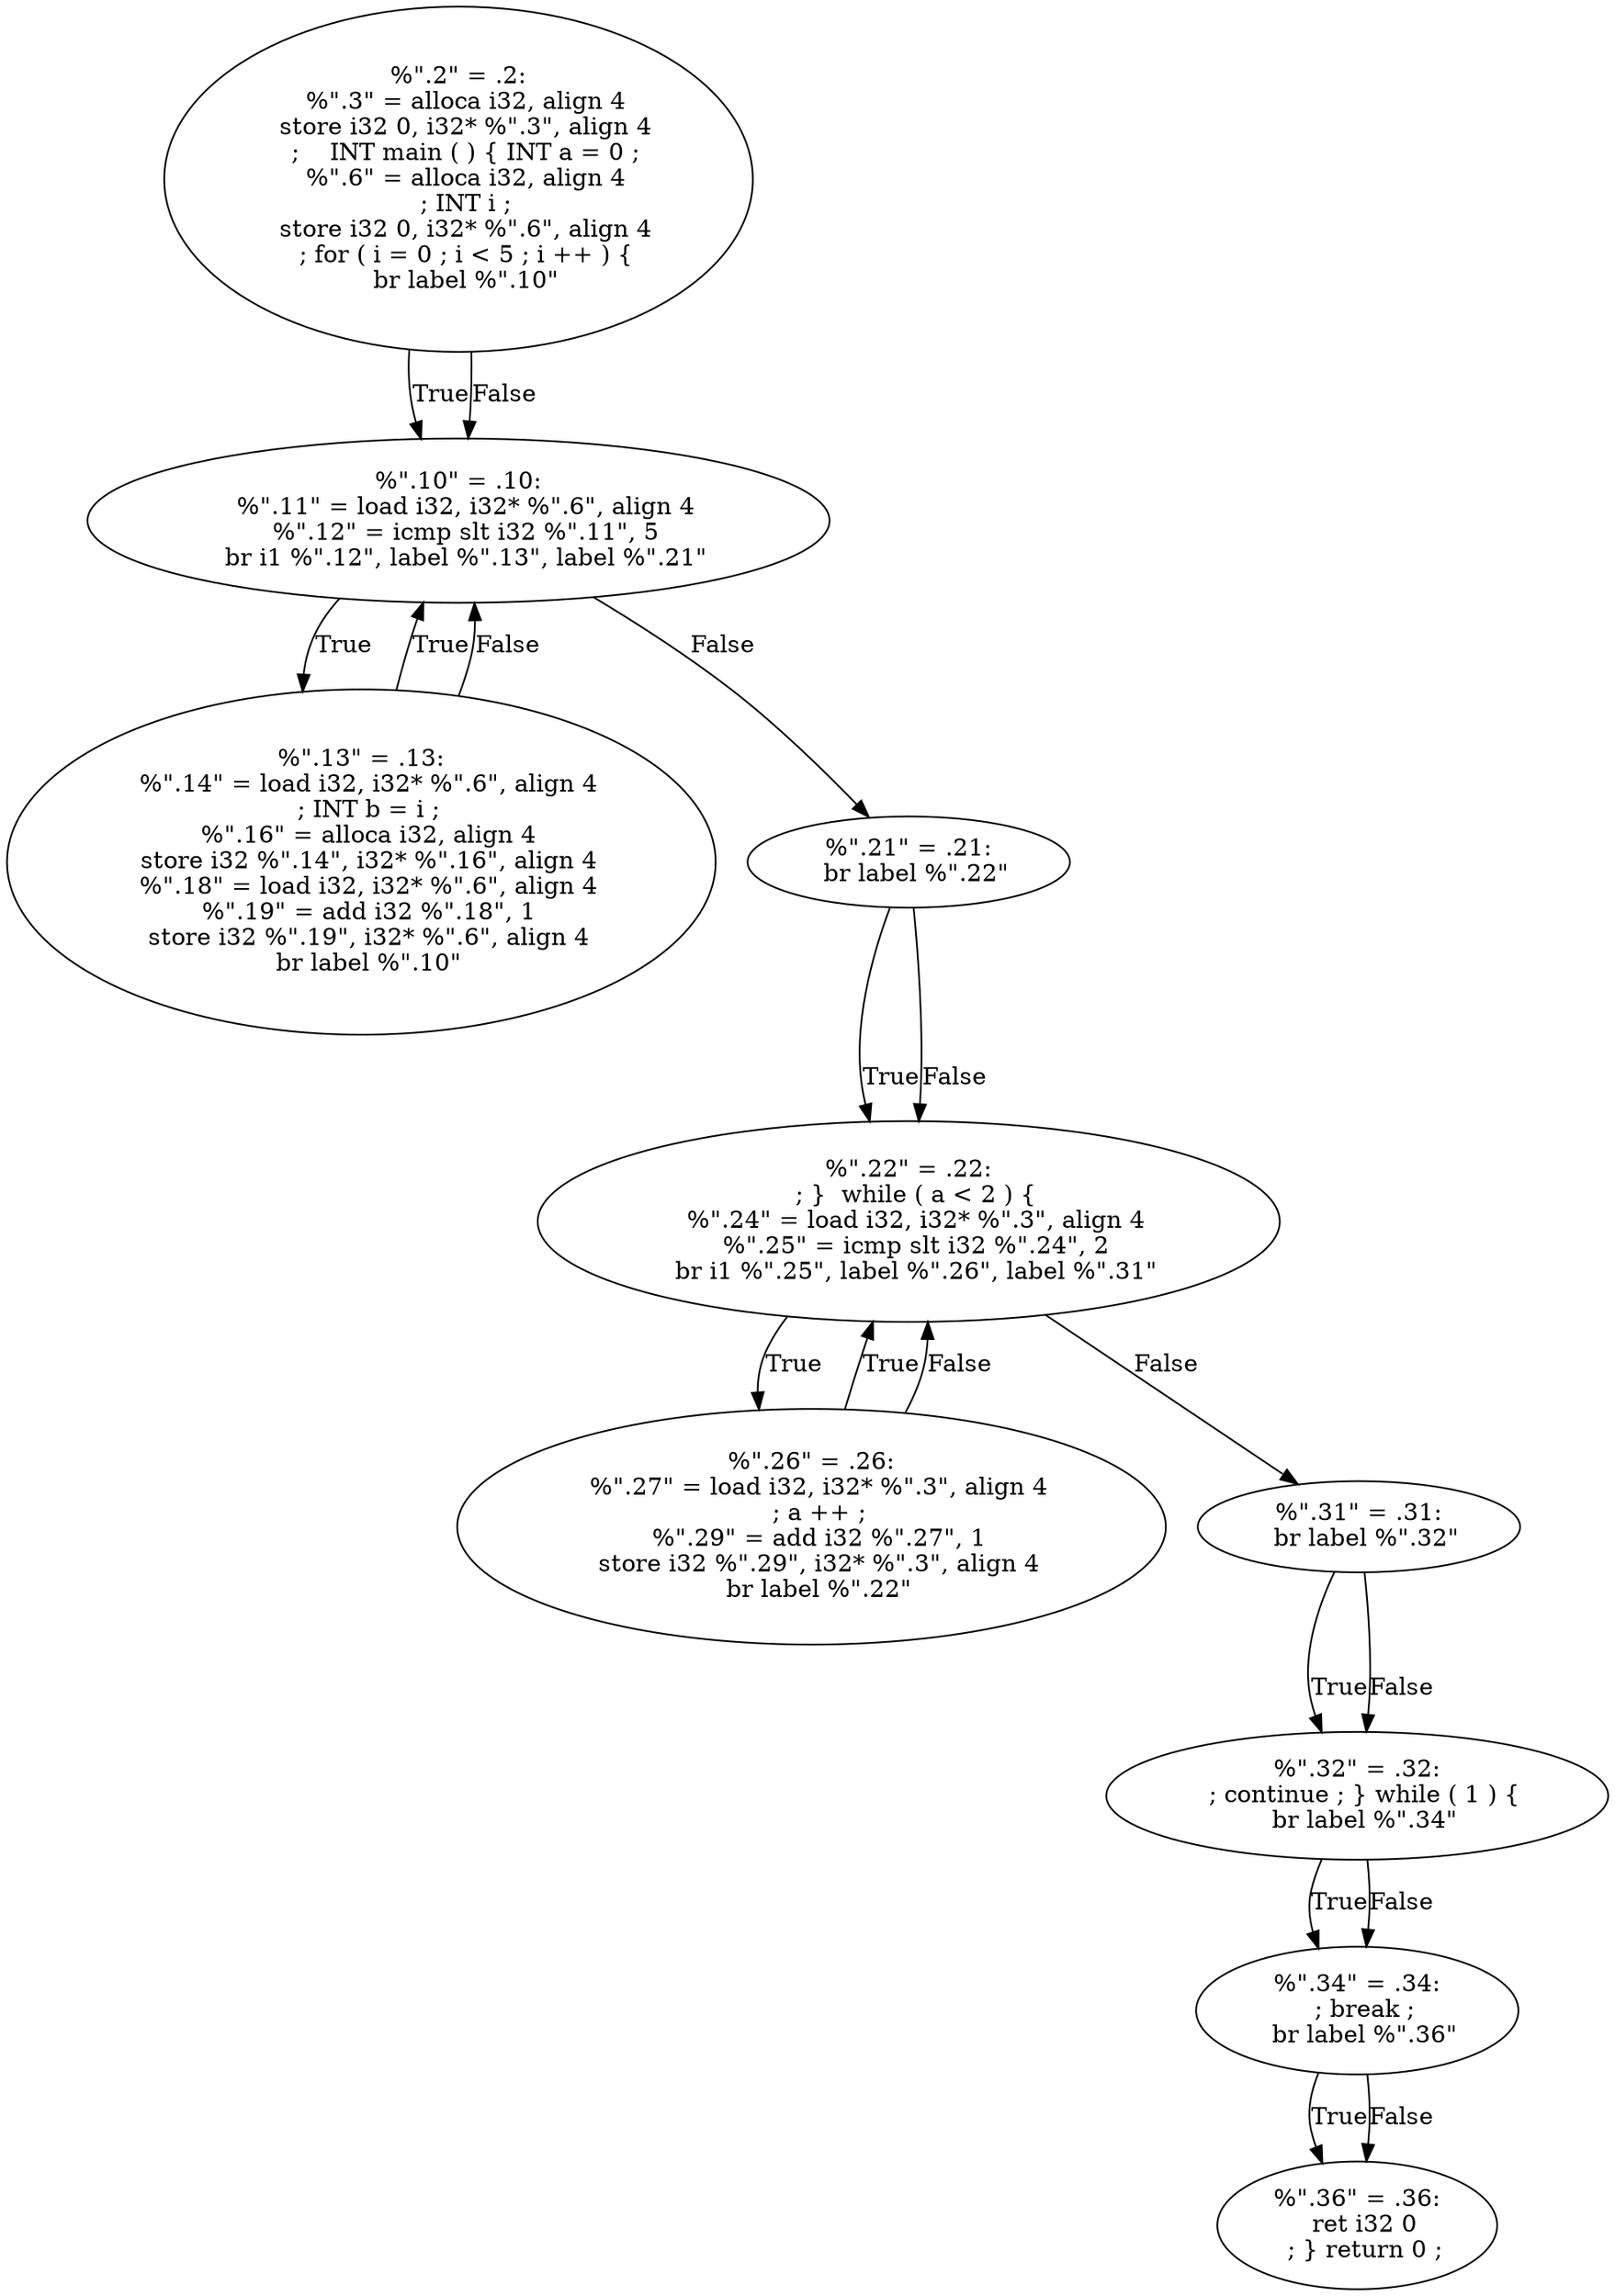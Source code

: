 digraph AST {
  "135951639799904" [label="%\".2\" = .2:
  %\".3\" = alloca i32, align 4
  store i32 0, i32* %\".3\", align 4
  ;    INT main ( ) { INT a = 0 ;
  %\".6\" = alloca i32, align 4
  ; INT i ;
  store i32 0, i32* %\".6\", align 4
  ; for ( i = 0 ; i < 5 ; i ++ ) {
  br label %\".10\""];
  "135951639799904" -> "135951639800432" [label="True"];
  "135951639799904" -> "135951639800432" [label="False"];
  "135951639800432" [label="%\".10\" = .10:
  %\".11\" = load i32, i32* %\".6\", align 4
  %\".12\" = icmp slt i32 %\".11\", 5
  br i1 %\".12\", label %\".13\", label %\".21\""];
  "135951639800432" -> "135951639794000" [label="True"];
  "135951639800432" -> "135951639791264" [label="False"];
  "135951639794000" [label="%\".13\" = .13:
  %\".14\" = load i32, i32* %\".6\", align 4
  ; INT b = i ;
  %\".16\" = alloca i32, align 4
  store i32 %\".14\", i32* %\".16\", align 4
  %\".18\" = load i32, i32* %\".6\", align 4
  %\".19\" = add i32 %\".18\", 1
  store i32 %\".19\", i32* %\".6\", align 4
  br label %\".10\""];
  "135951639794000" -> "135951639800432" [label="True"];
  "135951639794000" -> "135951639800432" [label="False"];
  "135951639791264" [label="%\".21\" = .21:
  br label %\".22\""];
  "135951639791264" -> "135951639797216" [label="True"];
  "135951639791264" -> "135951639797216" [label="False"];
  "135951639797216" [label="%\".22\" = .22:
  ; }  while ( a < 2 ) {
  %\".24\" = load i32, i32* %\".3\", align 4
  %\".25\" = icmp slt i32 %\".24\", 2
  br i1 %\".25\", label %\".26\", label %\".31\""];
  "135951639797216" -> "135951639796064" [label="True"];
  "135951639797216" -> "135951639796784" [label="False"];
  "135951639796064" [label="%\".26\" = .26:
  %\".27\" = load i32, i32* %\".3\", align 4
  ; a ++ ;
  %\".29\" = add i32 %\".27\", 1
  store i32 %\".29\", i32* %\".3\", align 4
  br label %\".22\""];
  "135951639796064" -> "135951639797216" [label="True"];
  "135951639796064" -> "135951639797216" [label="False"];
  "135951639796784" [label="%\".31\" = .31:
  br label %\".32\""];
  "135951639796784" -> "135951639798464" [label="True"];
  "135951639796784" -> "135951639798464" [label="False"];
  "135951639798464" [label="%\".32\" = .32:
  ; continue ; } while ( 1 ) {
  br label %\".34\""];
  "135951639798464" -> "135951639793472" [label="True"];
  "135951639798464" -> "135951639793472" [label="False"];
  "135951639793472" [label="%\".34\" = .34:
  ; break ;
  br label %\".36\""];
  "135951639793472" -> "135951639790352" [label="True"];
  "135951639793472" -> "135951639790352" [label="False"];
  "135951639790352" [label="%\".36\" = .36:
  ret i32 0
  ; } return 0 ;"];
}
